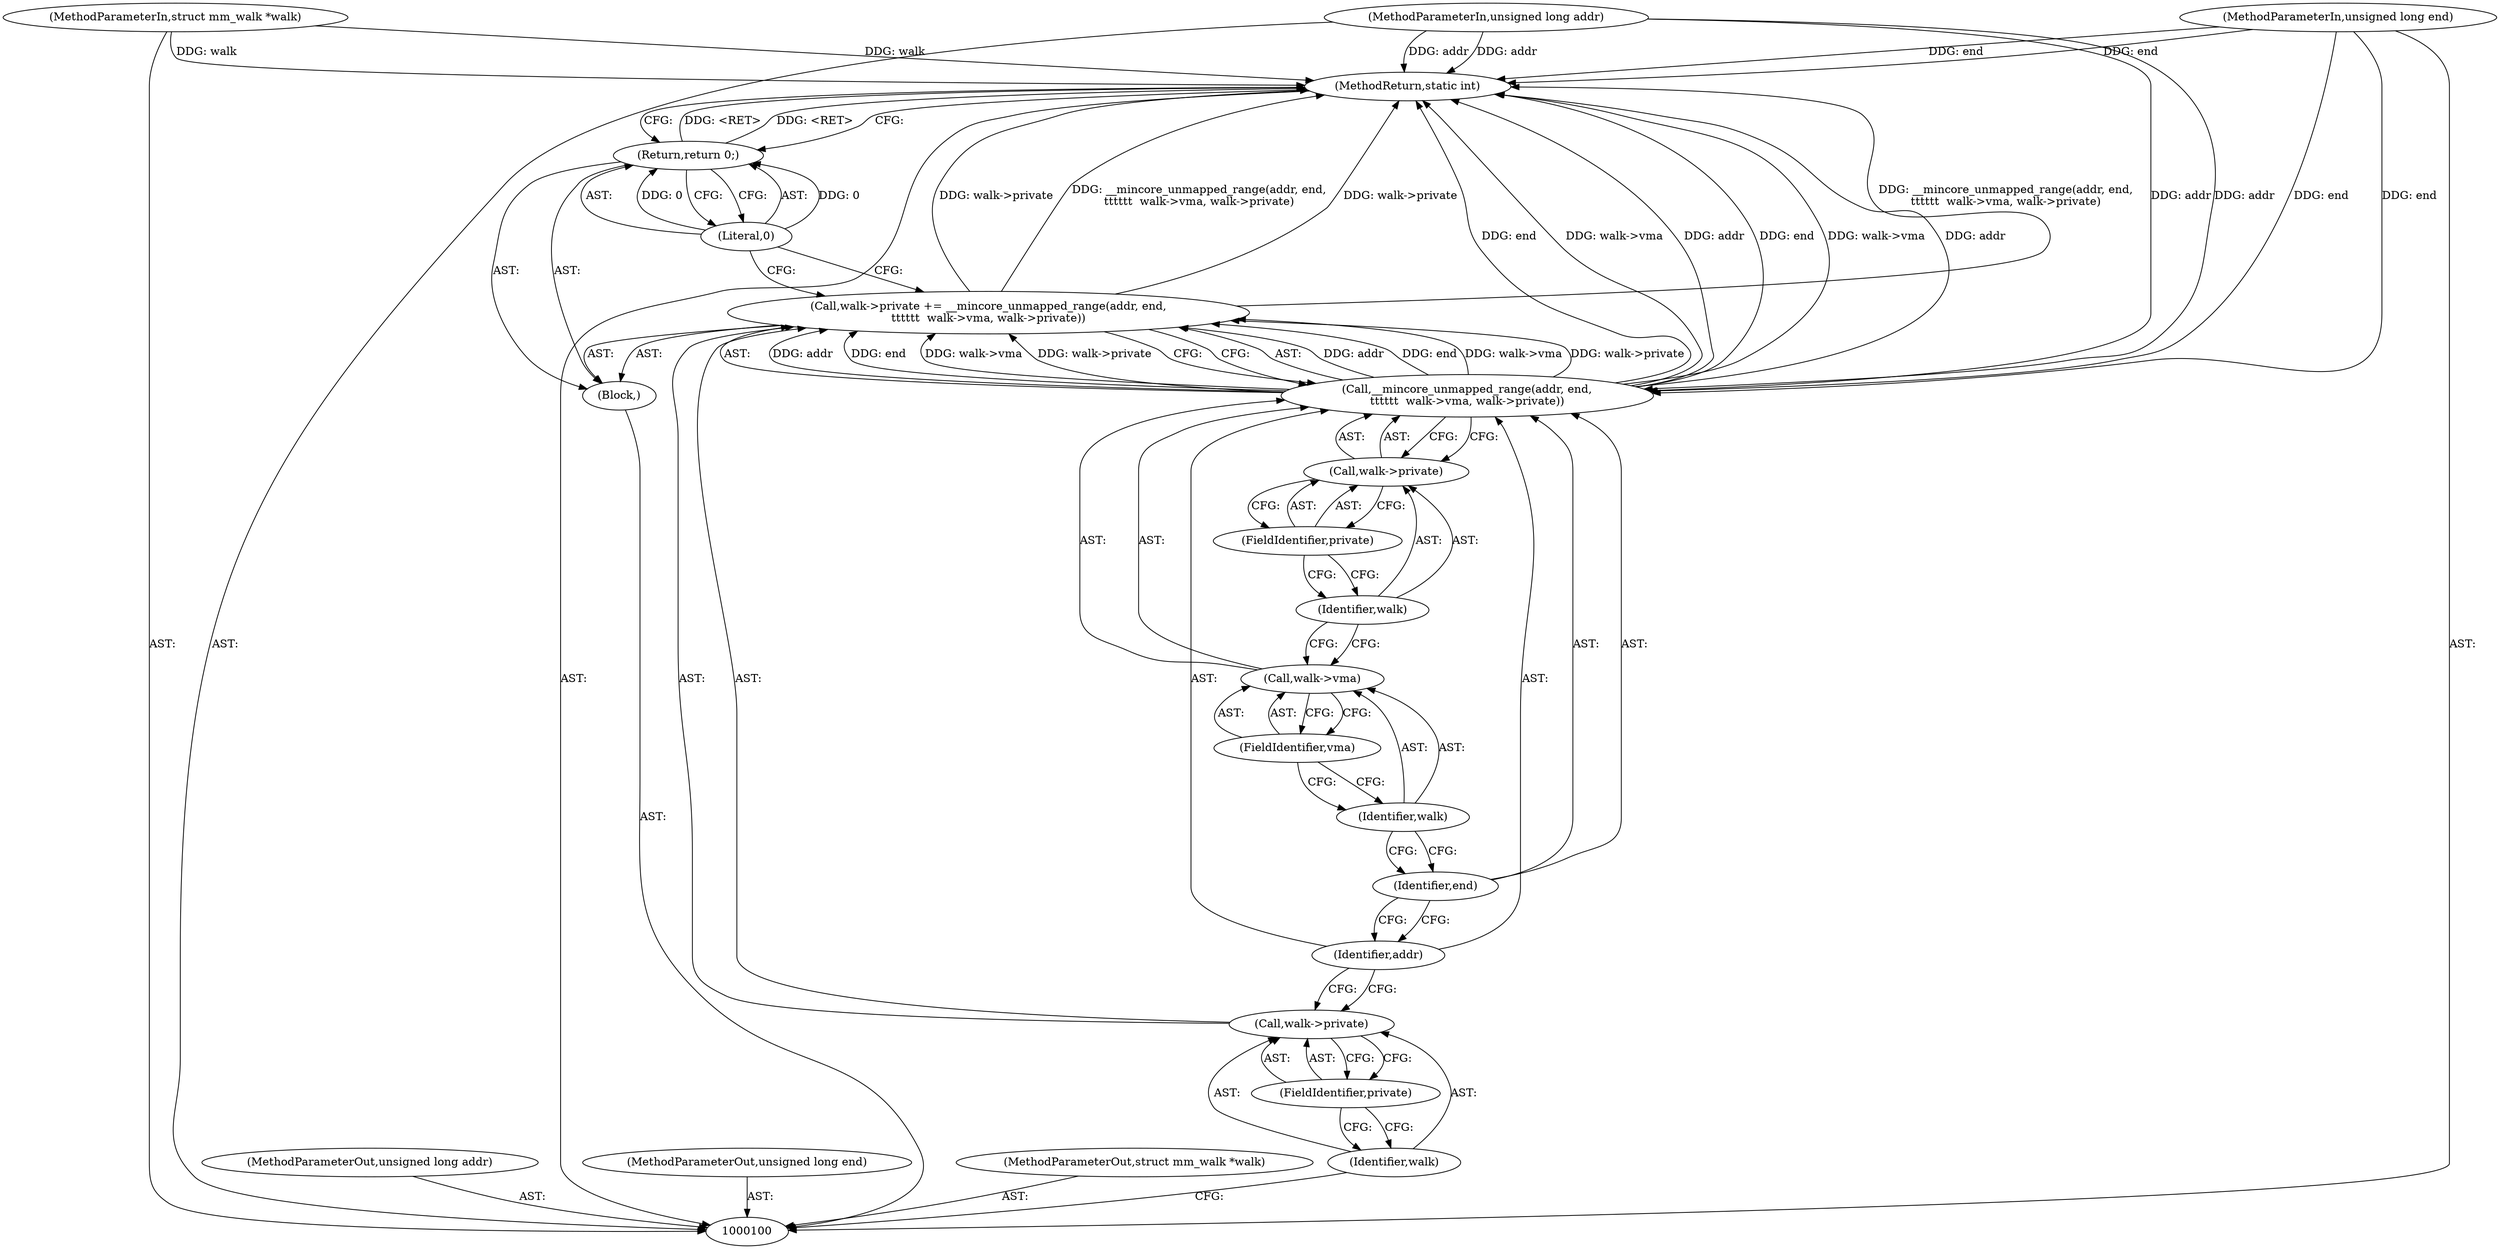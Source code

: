 digraph "1_linux_574823bfab82d9d8fa47f422778043fbb4b4f50e_2" {
"1000120" [label="(MethodReturn,static int)"];
"1000101" [label="(MethodParameterIn,unsigned long addr)"];
"1000144" [label="(MethodParameterOut,unsigned long addr)"];
"1000102" [label="(MethodParameterIn,unsigned long end)"];
"1000145" [label="(MethodParameterOut,unsigned long end)"];
"1000103" [label="(MethodParameterIn,struct mm_walk *walk)"];
"1000146" [label="(MethodParameterOut,struct mm_walk *walk)"];
"1000104" [label="(Block,)"];
"1000105" [label="(Call,walk->private += __mincore_unmapped_range(addr, end,\n\t\t\t\t\t\t  walk->vma, walk->private))"];
"1000106" [label="(Call,walk->private)"];
"1000107" [label="(Identifier,walk)"];
"1000109" [label="(Call,__mincore_unmapped_range(addr, end,\n\t\t\t\t\t\t  walk->vma, walk->private))"];
"1000110" [label="(Identifier,addr)"];
"1000111" [label="(Identifier,end)"];
"1000108" [label="(FieldIdentifier,private)"];
"1000114" [label="(FieldIdentifier,vma)"];
"1000115" [label="(Call,walk->private)"];
"1000116" [label="(Identifier,walk)"];
"1000117" [label="(FieldIdentifier,private)"];
"1000112" [label="(Call,walk->vma)"];
"1000113" [label="(Identifier,walk)"];
"1000118" [label="(Return,return 0;)"];
"1000119" [label="(Literal,0)"];
"1000120" -> "1000100"  [label="AST: "];
"1000120" -> "1000118"  [label="CFG: "];
"1000103" -> "1000120"  [label="DDG: walk"];
"1000109" -> "1000120"  [label="DDG: end"];
"1000109" -> "1000120"  [label="DDG: walk->vma"];
"1000109" -> "1000120"  [label="DDG: addr"];
"1000102" -> "1000120"  [label="DDG: end"];
"1000101" -> "1000120"  [label="DDG: addr"];
"1000105" -> "1000120"  [label="DDG: walk->private"];
"1000105" -> "1000120"  [label="DDG: __mincore_unmapped_range(addr, end,\n\t\t\t\t\t\t  walk->vma, walk->private)"];
"1000118" -> "1000120"  [label="DDG: <RET>"];
"1000101" -> "1000100"  [label="AST: "];
"1000101" -> "1000120"  [label="DDG: addr"];
"1000101" -> "1000109"  [label="DDG: addr"];
"1000144" -> "1000100"  [label="AST: "];
"1000102" -> "1000100"  [label="AST: "];
"1000102" -> "1000120"  [label="DDG: end"];
"1000102" -> "1000109"  [label="DDG: end"];
"1000145" -> "1000100"  [label="AST: "];
"1000103" -> "1000100"  [label="AST: "];
"1000103" -> "1000120"  [label="DDG: walk"];
"1000146" -> "1000100"  [label="AST: "];
"1000104" -> "1000100"  [label="AST: "];
"1000105" -> "1000104"  [label="AST: "];
"1000118" -> "1000104"  [label="AST: "];
"1000105" -> "1000104"  [label="AST: "];
"1000105" -> "1000109"  [label="CFG: "];
"1000106" -> "1000105"  [label="AST: "];
"1000109" -> "1000105"  [label="AST: "];
"1000119" -> "1000105"  [label="CFG: "];
"1000105" -> "1000120"  [label="DDG: walk->private"];
"1000105" -> "1000120"  [label="DDG: __mincore_unmapped_range(addr, end,\n\t\t\t\t\t\t  walk->vma, walk->private)"];
"1000109" -> "1000105"  [label="DDG: addr"];
"1000109" -> "1000105"  [label="DDG: end"];
"1000109" -> "1000105"  [label="DDG: walk->vma"];
"1000109" -> "1000105"  [label="DDG: walk->private"];
"1000106" -> "1000105"  [label="AST: "];
"1000106" -> "1000108"  [label="CFG: "];
"1000107" -> "1000106"  [label="AST: "];
"1000108" -> "1000106"  [label="AST: "];
"1000110" -> "1000106"  [label="CFG: "];
"1000107" -> "1000106"  [label="AST: "];
"1000107" -> "1000100"  [label="CFG: "];
"1000108" -> "1000107"  [label="CFG: "];
"1000109" -> "1000105"  [label="AST: "];
"1000109" -> "1000115"  [label="CFG: "];
"1000110" -> "1000109"  [label="AST: "];
"1000111" -> "1000109"  [label="AST: "];
"1000112" -> "1000109"  [label="AST: "];
"1000115" -> "1000109"  [label="AST: "];
"1000105" -> "1000109"  [label="CFG: "];
"1000109" -> "1000120"  [label="DDG: end"];
"1000109" -> "1000120"  [label="DDG: walk->vma"];
"1000109" -> "1000120"  [label="DDG: addr"];
"1000109" -> "1000105"  [label="DDG: addr"];
"1000109" -> "1000105"  [label="DDG: end"];
"1000109" -> "1000105"  [label="DDG: walk->vma"];
"1000109" -> "1000105"  [label="DDG: walk->private"];
"1000101" -> "1000109"  [label="DDG: addr"];
"1000102" -> "1000109"  [label="DDG: end"];
"1000110" -> "1000109"  [label="AST: "];
"1000110" -> "1000106"  [label="CFG: "];
"1000111" -> "1000110"  [label="CFG: "];
"1000111" -> "1000109"  [label="AST: "];
"1000111" -> "1000110"  [label="CFG: "];
"1000113" -> "1000111"  [label="CFG: "];
"1000108" -> "1000106"  [label="AST: "];
"1000108" -> "1000107"  [label="CFG: "];
"1000106" -> "1000108"  [label="CFG: "];
"1000114" -> "1000112"  [label="AST: "];
"1000114" -> "1000113"  [label="CFG: "];
"1000112" -> "1000114"  [label="CFG: "];
"1000115" -> "1000109"  [label="AST: "];
"1000115" -> "1000117"  [label="CFG: "];
"1000116" -> "1000115"  [label="AST: "];
"1000117" -> "1000115"  [label="AST: "];
"1000109" -> "1000115"  [label="CFG: "];
"1000116" -> "1000115"  [label="AST: "];
"1000116" -> "1000112"  [label="CFG: "];
"1000117" -> "1000116"  [label="CFG: "];
"1000117" -> "1000115"  [label="AST: "];
"1000117" -> "1000116"  [label="CFG: "];
"1000115" -> "1000117"  [label="CFG: "];
"1000112" -> "1000109"  [label="AST: "];
"1000112" -> "1000114"  [label="CFG: "];
"1000113" -> "1000112"  [label="AST: "];
"1000114" -> "1000112"  [label="AST: "];
"1000116" -> "1000112"  [label="CFG: "];
"1000113" -> "1000112"  [label="AST: "];
"1000113" -> "1000111"  [label="CFG: "];
"1000114" -> "1000113"  [label="CFG: "];
"1000118" -> "1000104"  [label="AST: "];
"1000118" -> "1000119"  [label="CFG: "];
"1000119" -> "1000118"  [label="AST: "];
"1000120" -> "1000118"  [label="CFG: "];
"1000118" -> "1000120"  [label="DDG: <RET>"];
"1000119" -> "1000118"  [label="DDG: 0"];
"1000119" -> "1000118"  [label="AST: "];
"1000119" -> "1000105"  [label="CFG: "];
"1000118" -> "1000119"  [label="CFG: "];
"1000119" -> "1000118"  [label="DDG: 0"];
}
